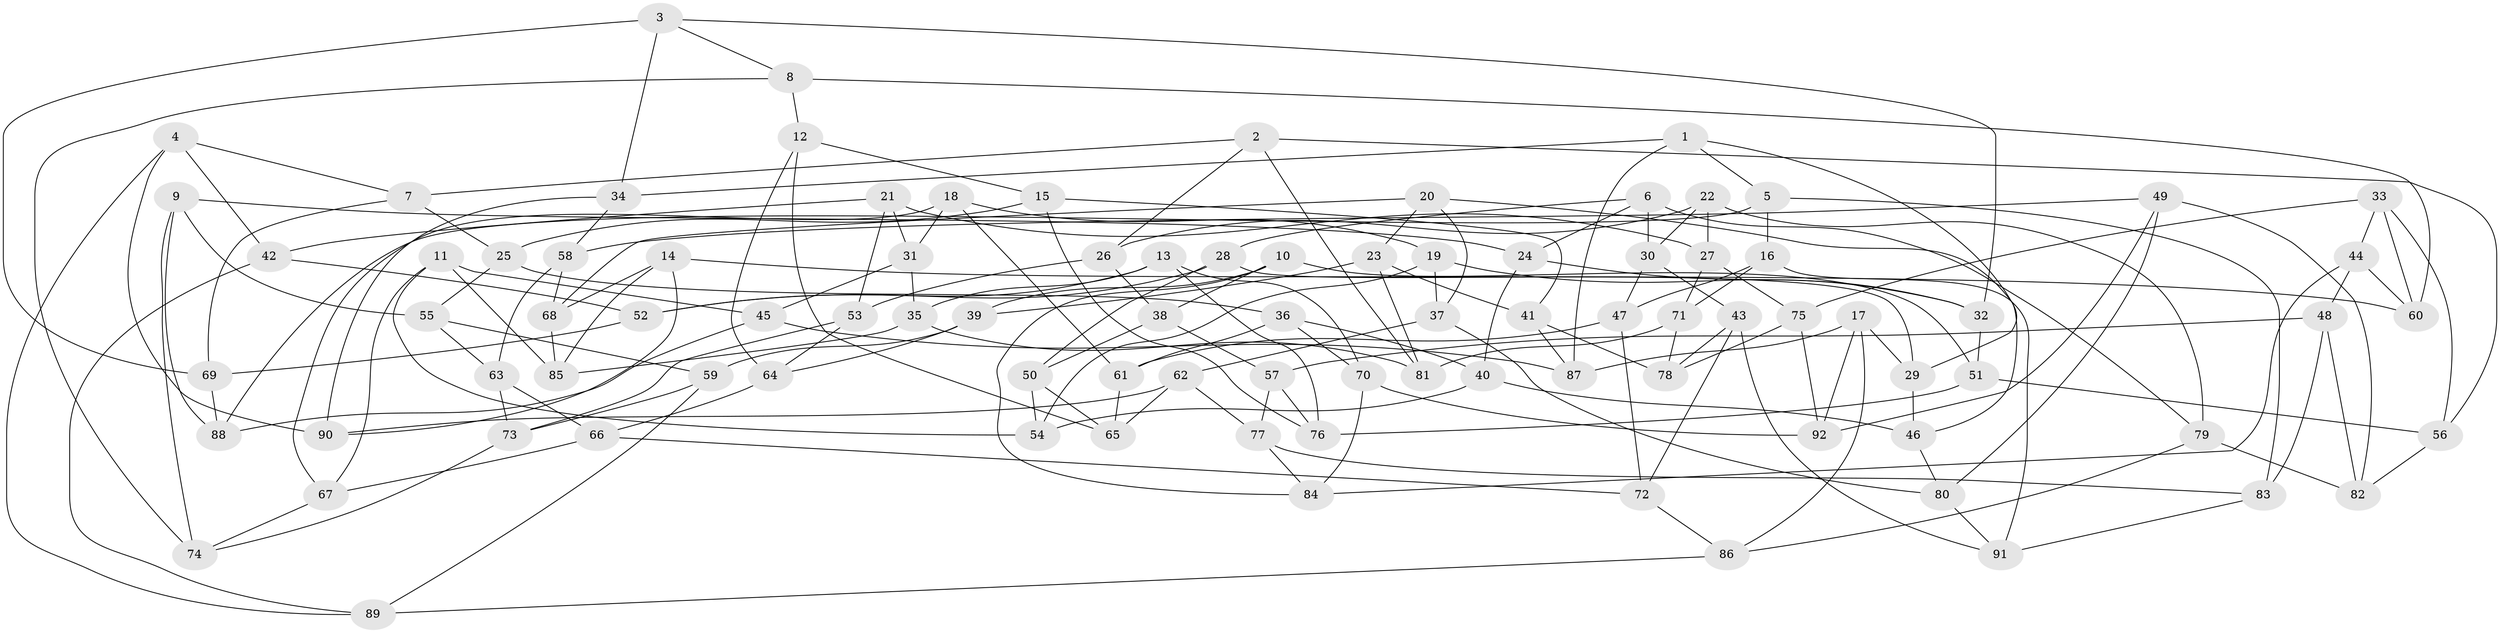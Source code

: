 // coarse degree distribution, {6: 0.5094339622641509, 5: 0.22641509433962265, 4: 0.2641509433962264}
// Generated by graph-tools (version 1.1) at 2025/52/02/27/25 19:52:29]
// undirected, 92 vertices, 184 edges
graph export_dot {
graph [start="1"]
  node [color=gray90,style=filled];
  1;
  2;
  3;
  4;
  5;
  6;
  7;
  8;
  9;
  10;
  11;
  12;
  13;
  14;
  15;
  16;
  17;
  18;
  19;
  20;
  21;
  22;
  23;
  24;
  25;
  26;
  27;
  28;
  29;
  30;
  31;
  32;
  33;
  34;
  35;
  36;
  37;
  38;
  39;
  40;
  41;
  42;
  43;
  44;
  45;
  46;
  47;
  48;
  49;
  50;
  51;
  52;
  53;
  54;
  55;
  56;
  57;
  58;
  59;
  60;
  61;
  62;
  63;
  64;
  65;
  66;
  67;
  68;
  69;
  70;
  71;
  72;
  73;
  74;
  75;
  76;
  77;
  78;
  79;
  80;
  81;
  82;
  83;
  84;
  85;
  86;
  87;
  88;
  89;
  90;
  91;
  92;
  1 -- 34;
  1 -- 5;
  1 -- 87;
  1 -- 29;
  2 -- 7;
  2 -- 26;
  2 -- 81;
  2 -- 56;
  3 -- 8;
  3 -- 69;
  3 -- 34;
  3 -- 32;
  4 -- 90;
  4 -- 42;
  4 -- 7;
  4 -- 89;
  5 -- 88;
  5 -- 16;
  5 -- 83;
  6 -- 24;
  6 -- 30;
  6 -- 28;
  6 -- 79;
  7 -- 25;
  7 -- 69;
  8 -- 12;
  8 -- 74;
  8 -- 60;
  9 -- 74;
  9 -- 55;
  9 -- 88;
  9 -- 24;
  10 -- 51;
  10 -- 39;
  10 -- 84;
  10 -- 38;
  11 -- 54;
  11 -- 67;
  11 -- 45;
  11 -- 85;
  12 -- 65;
  12 -- 64;
  12 -- 15;
  13 -- 35;
  13 -- 76;
  13 -- 70;
  13 -- 52;
  14 -- 68;
  14 -- 60;
  14 -- 90;
  14 -- 85;
  15 -- 41;
  15 -- 25;
  15 -- 76;
  16 -- 91;
  16 -- 71;
  16 -- 47;
  17 -- 87;
  17 -- 86;
  17 -- 29;
  17 -- 92;
  18 -- 61;
  18 -- 19;
  18 -- 67;
  18 -- 31;
  19 -- 37;
  19 -- 32;
  19 -- 54;
  20 -- 23;
  20 -- 37;
  20 -- 68;
  20 -- 46;
  21 -- 42;
  21 -- 27;
  21 -- 53;
  21 -- 31;
  22 -- 27;
  22 -- 79;
  22 -- 30;
  22 -- 26;
  23 -- 41;
  23 -- 39;
  23 -- 81;
  24 -- 40;
  24 -- 32;
  25 -- 36;
  25 -- 55;
  26 -- 38;
  26 -- 53;
  27 -- 71;
  27 -- 75;
  28 -- 52;
  28 -- 29;
  28 -- 50;
  29 -- 46;
  30 -- 47;
  30 -- 43;
  31 -- 35;
  31 -- 45;
  32 -- 51;
  33 -- 60;
  33 -- 44;
  33 -- 56;
  33 -- 75;
  34 -- 90;
  34 -- 58;
  35 -- 81;
  35 -- 85;
  36 -- 61;
  36 -- 70;
  36 -- 40;
  37 -- 80;
  37 -- 62;
  38 -- 50;
  38 -- 57;
  39 -- 64;
  39 -- 59;
  40 -- 46;
  40 -- 54;
  41 -- 87;
  41 -- 78;
  42 -- 89;
  42 -- 52;
  43 -- 91;
  43 -- 72;
  43 -- 78;
  44 -- 84;
  44 -- 48;
  44 -- 60;
  45 -- 87;
  45 -- 88;
  46 -- 80;
  47 -- 61;
  47 -- 72;
  48 -- 82;
  48 -- 83;
  48 -- 57;
  49 -- 80;
  49 -- 58;
  49 -- 82;
  49 -- 92;
  50 -- 54;
  50 -- 65;
  51 -- 76;
  51 -- 56;
  52 -- 69;
  53 -- 73;
  53 -- 64;
  55 -- 63;
  55 -- 59;
  56 -- 82;
  57 -- 77;
  57 -- 76;
  58 -- 63;
  58 -- 68;
  59 -- 73;
  59 -- 89;
  61 -- 65;
  62 -- 65;
  62 -- 77;
  62 -- 90;
  63 -- 73;
  63 -- 66;
  64 -- 66;
  66 -- 72;
  66 -- 67;
  67 -- 74;
  68 -- 85;
  69 -- 88;
  70 -- 92;
  70 -- 84;
  71 -- 81;
  71 -- 78;
  72 -- 86;
  73 -- 74;
  75 -- 92;
  75 -- 78;
  77 -- 83;
  77 -- 84;
  79 -- 86;
  79 -- 82;
  80 -- 91;
  83 -- 91;
  86 -- 89;
}

